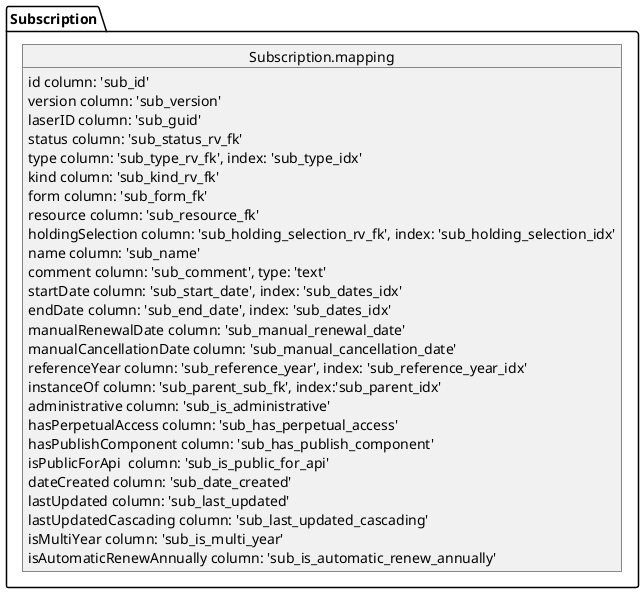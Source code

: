 @startuml

object Subscription.mapping {
    id column: 'sub_id'
    version column: 'sub_version'
    laserID column: 'sub_guid'
    status column: 'sub_status_rv_fk'
    type column: 'sub_type_rv_fk', index: 'sub_type_idx'
    kind column: 'sub_kind_rv_fk'
    form column: 'sub_form_fk'
    resource column: 'sub_resource_fk'
    holdingSelection column: 'sub_holding_selection_rv_fk', index: 'sub_holding_selection_idx'
    name column: 'sub_name'
    comment column: 'sub_comment', type: 'text'
    startDate column: 'sub_start_date', index: 'sub_dates_idx'
    endDate column: 'sub_end_date', index: 'sub_dates_idx'
    manualRenewalDate column: 'sub_manual_renewal_date'
    manualCancellationDate column: 'sub_manual_cancellation_date'
    referenceYear column: 'sub_reference_year', index: 'sub_reference_year_idx'
    instanceOf column: 'sub_parent_sub_fk', index:'sub_parent_idx'
    administrative column: 'sub_is_administrative'
    hasPerpetualAccess column: 'sub_has_perpetual_access'
    hasPublishComponent column: 'sub_has_publish_component'
    isPublicForApi  column: 'sub_is_public_for_api'
    dateCreated column: 'sub_date_created'
    lastUpdated column: 'sub_last_updated'
    lastUpdatedCascading column: 'sub_last_updated_cascading'
    isMultiYear column: 'sub_is_multi_year'
    isAutomaticRenewAnnually column: 'sub_is_automatic_renew_annually'
}

@enduml
